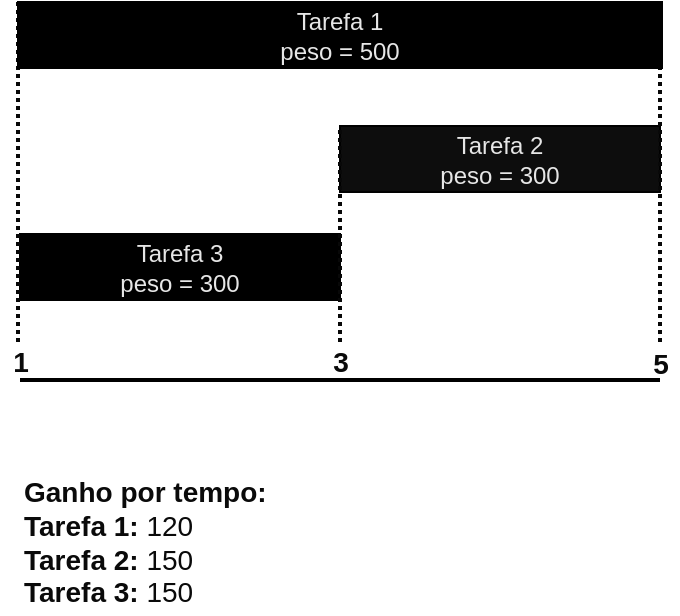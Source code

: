 <mxfile version="19.0.3" type="device"><diagram id="2Nm4gBp-mPk_XkUZX3SL" name="Página-1"><mxGraphModel dx="1641" dy="680" grid="0" gridSize="10" guides="1" tooltips="1" connect="1" arrows="1" fold="1" page="1" pageScale="1" pageWidth="827" pageHeight="1169" math="0" shadow="0"><root><mxCell id="0"/><mxCell id="1" parent="0"/><mxCell id="OoohZdEqCplOGF5oU5Gh-6" value="" style="endArrow=none;html=1;rounded=0;strokeWidth=2;" parent="1" edge="1"><mxGeometry width="50" height="50" relative="1" as="geometry"><mxPoint x="240" y="240" as="sourcePoint"/><mxPoint x="560" y="240" as="targetPoint"/></mxGeometry></mxCell><mxCell id="OoohZdEqCplOGF5oU5Gh-7" value="Tarefa 3&lt;br&gt;peso = 300" style="rounded=0;whiteSpace=wrap;html=1;fillColor=#000000;fontColor=#E6E6E6;" parent="1" vertex="1"><mxGeometry x="240" y="167" width="160" height="33" as="geometry"/></mxCell><mxCell id="OoohZdEqCplOGF5oU5Gh-9" value="Tarefa 2&lt;br&gt;peso = 300" style="rounded=0;whiteSpace=wrap;html=1;fillColor=#0D0D0D;fontColor=#E6E6E6;" parent="1" vertex="1"><mxGeometry x="400" y="113" width="160" height="33" as="geometry"/></mxCell><mxCell id="OoohZdEqCplOGF5oU5Gh-19" style="edgeStyle=orthogonalEdgeStyle;rounded=0;orthogonalLoop=1;jettySize=auto;html=1;dashed=1;dashPattern=1 1;fontSize=14;fontColor=#0A0A0A;endArrow=none;endFill=0;strokeColor=#080808;strokeWidth=2;entryX=0;entryY=0;entryDx=0;entryDy=0;" parent="1" source="OoohZdEqCplOGF5oU5Gh-13" target="OoohZdEqCplOGF5oU5Gh-22" edge="1"><mxGeometry relative="1" as="geometry"><mxPoint x="201" y="50" as="targetPoint"/><Array as="points"><mxPoint x="239" y="111"/><mxPoint x="239" y="111"/></Array></mxGeometry></mxCell><mxCell id="OoohZdEqCplOGF5oU5Gh-13" value="1" style="text;html=1;align=center;verticalAlign=middle;resizable=0;points=[];autosize=1;strokeColor=none;fillColor=none;fontColor=#0A0A0A;fontSize=14;fontStyle=1" parent="1" vertex="1"><mxGeometry x="230" y="221" width="20" height="20" as="geometry"/></mxCell><mxCell id="OoohZdEqCplOGF5oU5Gh-18" style="edgeStyle=orthogonalEdgeStyle;rounded=0;orthogonalLoop=1;jettySize=auto;html=1;entryX=0;entryY=0;entryDx=0;entryDy=0;fontSize=14;fontColor=#0A0A0A;strokeWidth=2;horizontal=1;endArrow=none;endFill=0;dashed=1;dashPattern=1 1;strokeColor=#080808;" parent="1" source="OoohZdEqCplOGF5oU5Gh-14" target="OoohZdEqCplOGF5oU5Gh-9" edge="1"><mxGeometry relative="1" as="geometry"><Array as="points"><mxPoint x="400" y="175"/><mxPoint x="400" y="175"/></Array></mxGeometry></mxCell><mxCell id="OoohZdEqCplOGF5oU5Gh-14" value="3" style="text;html=1;align=center;verticalAlign=middle;resizable=0;points=[];autosize=1;strokeColor=none;fillColor=none;fontColor=#0A0A0A;fontSize=14;fontStyle=1" parent="1" vertex="1"><mxGeometry x="390" y="221" width="20" height="20" as="geometry"/></mxCell><mxCell id="OoohZdEqCplOGF5oU5Gh-20" style="edgeStyle=orthogonalEdgeStyle;rounded=0;orthogonalLoop=1;jettySize=auto;html=1;entryX=1;entryY=0;entryDx=0;entryDy=0;dashed=1;dashPattern=1 1;fontSize=14;fontColor=#0A0A0A;endArrow=none;endFill=0;strokeColor=#080808;strokeWidth=2;" parent="1" source="OoohZdEqCplOGF5oU5Gh-15" target="OoohZdEqCplOGF5oU5Gh-22" edge="1"><mxGeometry relative="1" as="geometry"><Array as="points"><mxPoint x="560" y="112"/><mxPoint x="560" y="112"/></Array></mxGeometry></mxCell><mxCell id="OoohZdEqCplOGF5oU5Gh-15" value="5" style="text;html=1;align=center;verticalAlign=middle;resizable=0;points=[];autosize=1;strokeColor=none;fillColor=none;fontColor=#0A0A0A;fontSize=14;fontStyle=1" parent="1" vertex="1"><mxGeometry x="551" y="221" width="18" height="21" as="geometry"/></mxCell><mxCell id="OoohZdEqCplOGF5oU5Gh-22" value="Tarefa 1&lt;br&gt;peso = 500" style="rounded=0;whiteSpace=wrap;html=1;fillColor=#000000;fontColor=#E6E6E6;" parent="1" vertex="1"><mxGeometry x="239" y="51" width="322" height="33" as="geometry"/></mxCell><mxCell id="OoohZdEqCplOGF5oU5Gh-24" value="&lt;b&gt;Ganho por tempo:&lt;br&gt;Tarefa 1:&lt;/b&gt; 120&lt;br&gt;&lt;b&gt;Tarefa 2: &lt;/b&gt;150&lt;br&gt;&lt;b&gt;Tarefa 3: &lt;/b&gt;150" style="text;html=1;align=left;verticalAlign=middle;resizable=0;points=[];autosize=1;strokeColor=none;fillColor=none;fontSize=14;fontColor=#0A0A0A;" parent="1" vertex="1"><mxGeometry x="240" y="285" width="131" height="72" as="geometry"/></mxCell></root></mxGraphModel></diagram></mxfile>